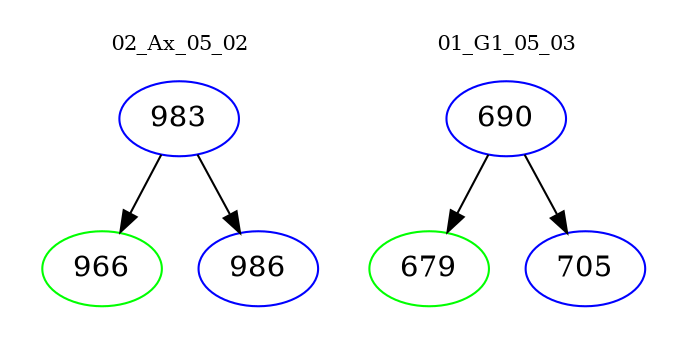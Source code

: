 digraph{
subgraph cluster_0 {
color = white
label = "02_Ax_05_02";
fontsize=10;
T0_983 [label="983", color="blue"]
T0_983 -> T0_966 [color="black"]
T0_966 [label="966", color="green"]
T0_983 -> T0_986 [color="black"]
T0_986 [label="986", color="blue"]
}
subgraph cluster_1 {
color = white
label = "01_G1_05_03";
fontsize=10;
T1_690 [label="690", color="blue"]
T1_690 -> T1_679 [color="black"]
T1_679 [label="679", color="green"]
T1_690 -> T1_705 [color="black"]
T1_705 [label="705", color="blue"]
}
}
